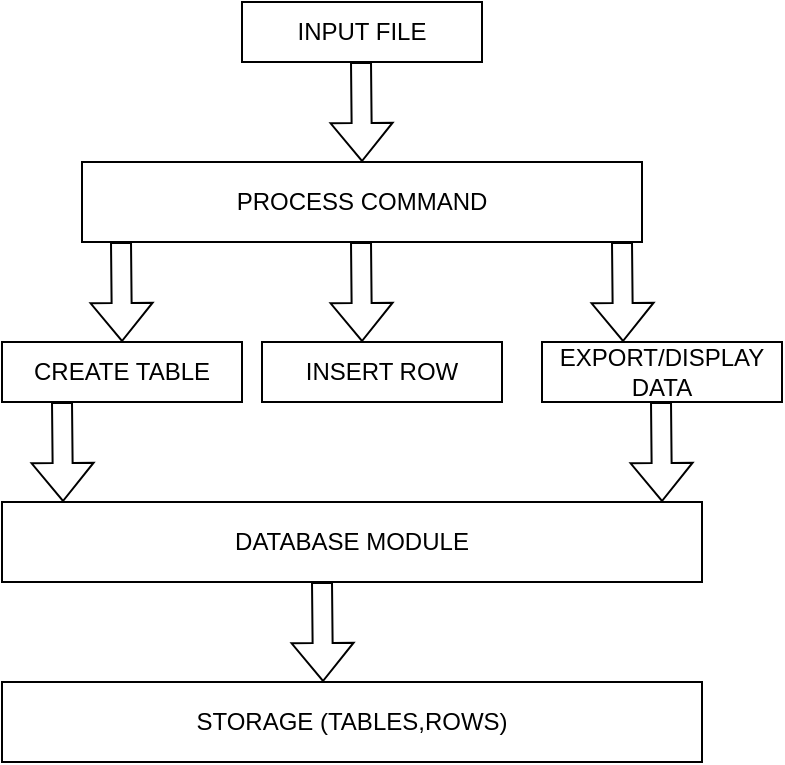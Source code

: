 <mxfile version="25.0.3">
  <diagram name="Page-1" id="TbYbXyIc28GGAEQnaaeK">
    <mxGraphModel dx="1434" dy="746" grid="1" gridSize="10" guides="1" tooltips="1" connect="1" arrows="1" fold="1" page="1" pageScale="1" pageWidth="850" pageHeight="1100" math="0" shadow="0">
      <root>
        <mxCell id="0" />
        <mxCell id="1" parent="0" />
        <mxCell id="TleLMU2qi9EOlL6zbSvA-1" value="INPUT FILE" style="rounded=0;whiteSpace=wrap;html=1;" vertex="1" parent="1">
          <mxGeometry x="260" y="50" width="120" height="30" as="geometry" />
        </mxCell>
        <mxCell id="TleLMU2qi9EOlL6zbSvA-2" value="" style="shape=flexArrow;endArrow=classic;html=1;rounded=0;" edge="1" parent="1">
          <mxGeometry width="50" height="50" relative="1" as="geometry">
            <mxPoint x="319.5" y="80" as="sourcePoint" />
            <mxPoint x="320" y="130" as="targetPoint" />
          </mxGeometry>
        </mxCell>
        <mxCell id="TleLMU2qi9EOlL6zbSvA-3" value="PROCESS COMMAND" style="rounded=0;whiteSpace=wrap;html=1;" vertex="1" parent="1">
          <mxGeometry x="180" y="130" width="280" height="40" as="geometry" />
        </mxCell>
        <mxCell id="TleLMU2qi9EOlL6zbSvA-4" value="" style="shape=flexArrow;endArrow=classic;html=1;rounded=0;" edge="1" parent="1">
          <mxGeometry width="50" height="50" relative="1" as="geometry">
            <mxPoint x="199.5" y="170" as="sourcePoint" />
            <mxPoint x="200" y="220" as="targetPoint" />
          </mxGeometry>
        </mxCell>
        <mxCell id="TleLMU2qi9EOlL6zbSvA-5" value="" style="shape=flexArrow;endArrow=classic;html=1;rounded=0;" edge="1" parent="1">
          <mxGeometry width="50" height="50" relative="1" as="geometry">
            <mxPoint x="319.5" y="170" as="sourcePoint" />
            <mxPoint x="320" y="220" as="targetPoint" />
          </mxGeometry>
        </mxCell>
        <mxCell id="TleLMU2qi9EOlL6zbSvA-6" value="" style="shape=flexArrow;endArrow=classic;html=1;rounded=0;" edge="1" parent="1">
          <mxGeometry width="50" height="50" relative="1" as="geometry">
            <mxPoint x="450" y="170" as="sourcePoint" />
            <mxPoint x="450.5" y="220" as="targetPoint" />
          </mxGeometry>
        </mxCell>
        <mxCell id="TleLMU2qi9EOlL6zbSvA-7" value="CREATE TABLE" style="rounded=0;whiteSpace=wrap;html=1;" vertex="1" parent="1">
          <mxGeometry x="140" y="220" width="120" height="30" as="geometry" />
        </mxCell>
        <mxCell id="TleLMU2qi9EOlL6zbSvA-8" value="INSERT ROW" style="rounded=0;whiteSpace=wrap;html=1;" vertex="1" parent="1">
          <mxGeometry x="270" y="220" width="120" height="30" as="geometry" />
        </mxCell>
        <mxCell id="TleLMU2qi9EOlL6zbSvA-9" value="EXPORT/DISPLAY DATA" style="rounded=0;whiteSpace=wrap;html=1;" vertex="1" parent="1">
          <mxGeometry x="410" y="220" width="120" height="30" as="geometry" />
        </mxCell>
        <mxCell id="TleLMU2qi9EOlL6zbSvA-11" value="" style="shape=flexArrow;endArrow=classic;html=1;rounded=0;" edge="1" parent="1">
          <mxGeometry width="50" height="50" relative="1" as="geometry">
            <mxPoint x="170" y="250" as="sourcePoint" />
            <mxPoint x="170.5" y="300" as="targetPoint" />
          </mxGeometry>
        </mxCell>
        <mxCell id="TleLMU2qi9EOlL6zbSvA-12" value="" style="shape=flexArrow;endArrow=classic;html=1;rounded=0;" edge="1" parent="1">
          <mxGeometry width="50" height="50" relative="1" as="geometry">
            <mxPoint x="469.5" y="250" as="sourcePoint" />
            <mxPoint x="470" y="300" as="targetPoint" />
          </mxGeometry>
        </mxCell>
        <mxCell id="TleLMU2qi9EOlL6zbSvA-13" value="DATABASE MODULE" style="rounded=0;whiteSpace=wrap;html=1;" vertex="1" parent="1">
          <mxGeometry x="140" y="300" width="350" height="40" as="geometry" />
        </mxCell>
        <mxCell id="TleLMU2qi9EOlL6zbSvA-14" value="" style="shape=flexArrow;endArrow=classic;html=1;rounded=0;" edge="1" parent="1">
          <mxGeometry width="50" height="50" relative="1" as="geometry">
            <mxPoint x="300" y="340" as="sourcePoint" />
            <mxPoint x="300.5" y="390" as="targetPoint" />
          </mxGeometry>
        </mxCell>
        <mxCell id="TleLMU2qi9EOlL6zbSvA-15" value="STORAGE (TABLES,ROWS)" style="rounded=0;whiteSpace=wrap;html=1;" vertex="1" parent="1">
          <mxGeometry x="140" y="390" width="350" height="40" as="geometry" />
        </mxCell>
      </root>
    </mxGraphModel>
  </diagram>
</mxfile>
